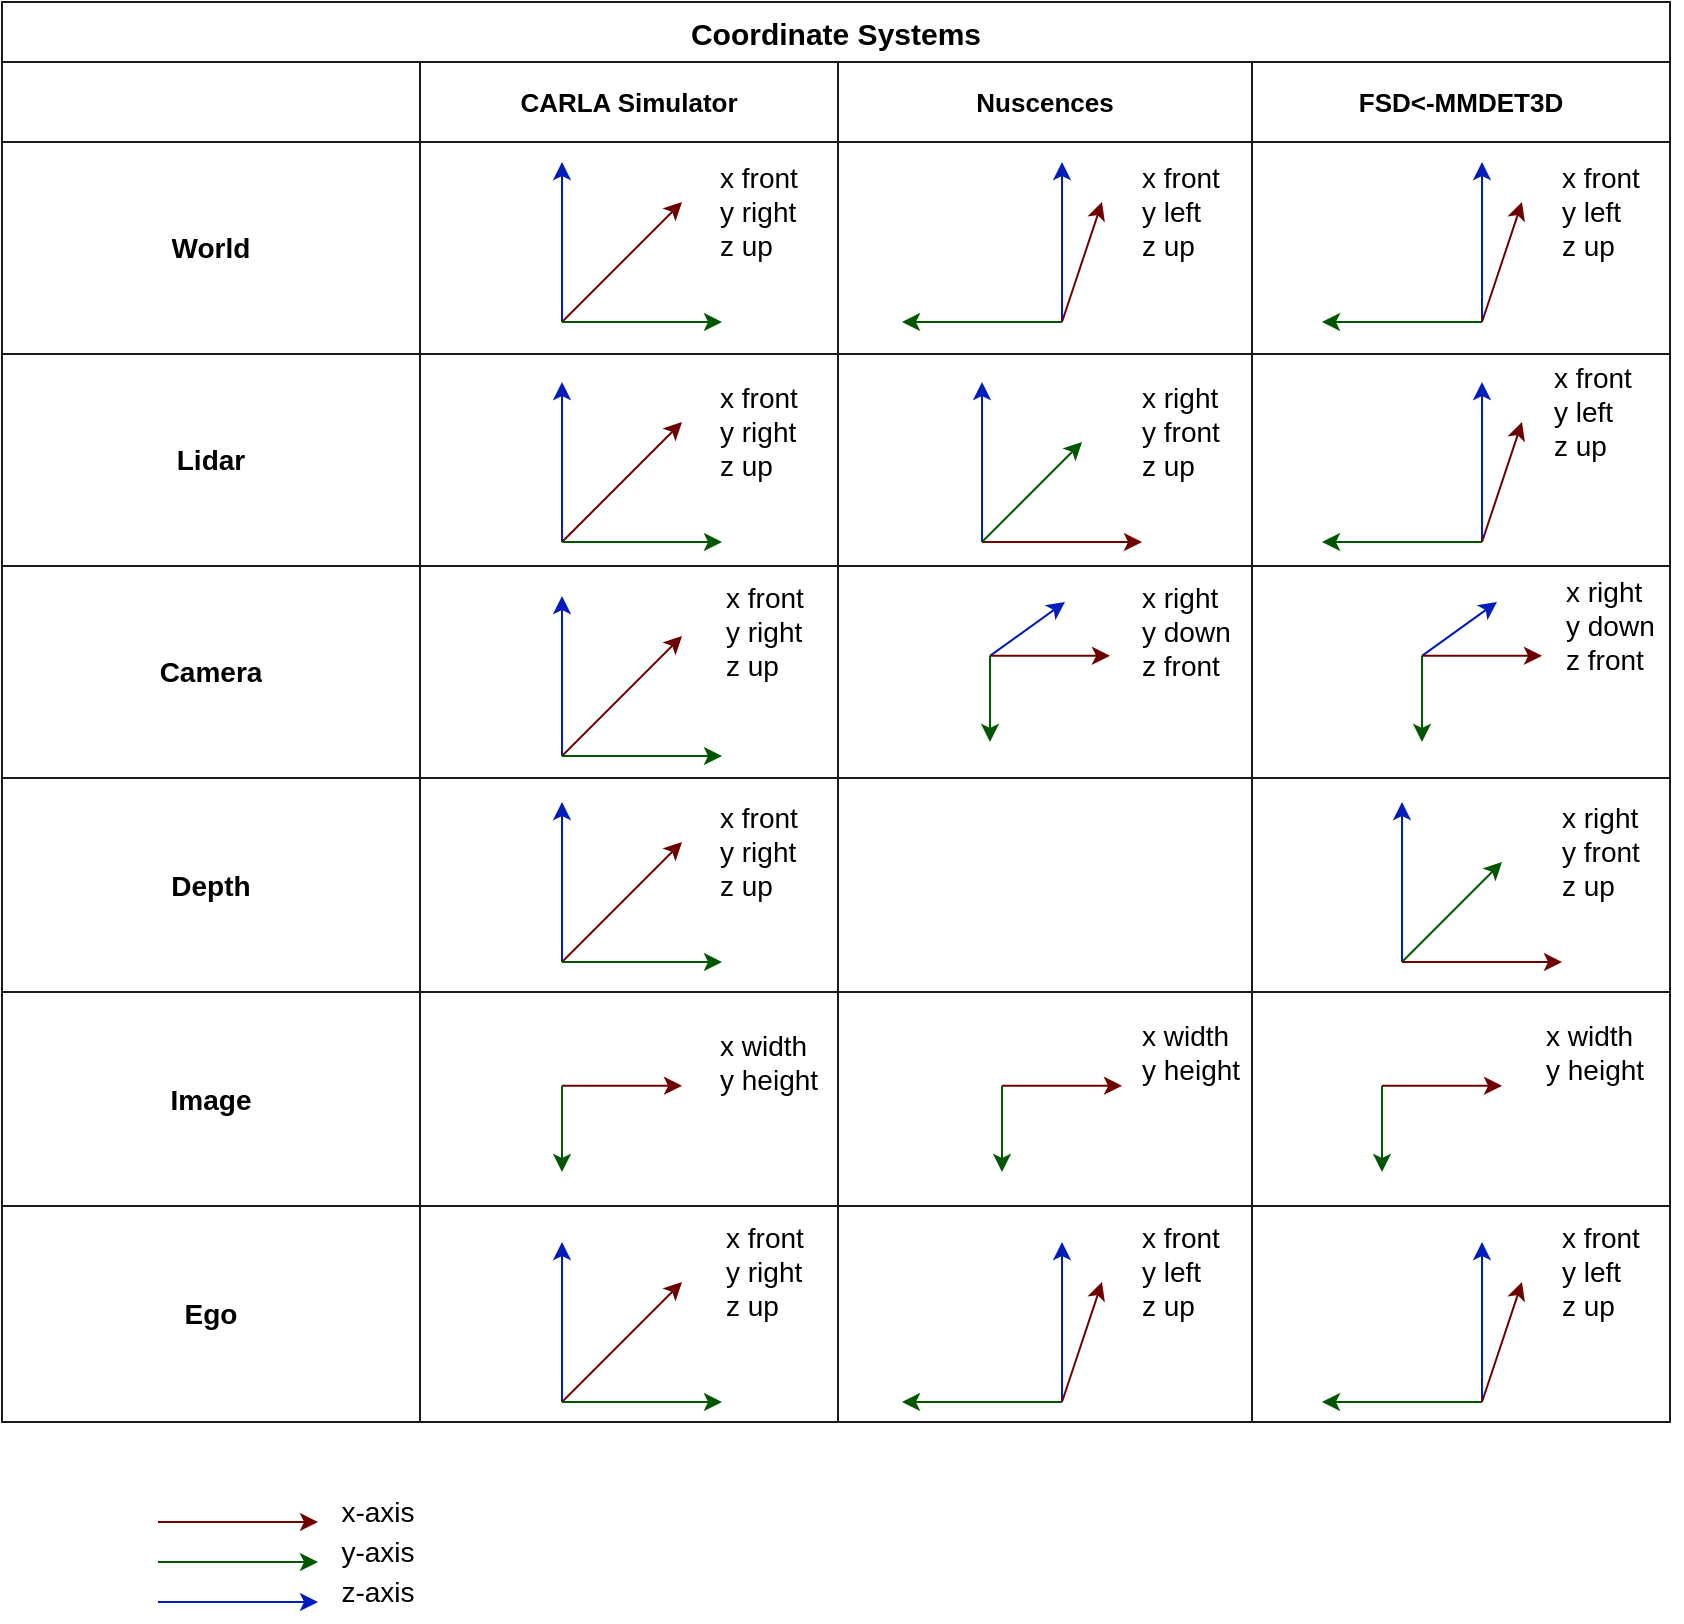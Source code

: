 <mxfile>
    <diagram id="ni6XItrGkDlSoGRJnuiX" name="Page-1">
        <mxGraphModel dx="2549" dy="1807" grid="1" gridSize="10" guides="1" tooltips="1" connect="1" arrows="1" fold="1" page="1" pageScale="1" pageWidth="850" pageHeight="1100" background="#ffffff" math="0" shadow="0">
            <root>
                <mxCell id="0"/>
                <mxCell id="1" parent="0"/>
                <mxCell id="2" value="Coordinate Systems" style="shape=table;startSize=30;container=1;collapsible=0;childLayout=tableLayout;fontStyle=1;align=center;fontSize=15;fontColor=#000000;strokeColor=#1A1A1A;labelBackgroundColor=#FFFFFF;fillColor=#FFFFFF;" vertex="1" parent="1">
                    <mxGeometry x="2" width="834" height="710" as="geometry"/>
                </mxCell>
                <mxCell id="3" value="" style="shape=tableRow;horizontal=0;startSize=0;swimlaneHead=0;swimlaneBody=0;top=0;left=0;bottom=0;right=0;collapsible=0;dropTarget=0;fillColor=none;points=[[0,0.5],[1,0.5]];portConstraint=eastwest;fontColor=#000000;" vertex="1" parent="2">
                    <mxGeometry y="30" width="834" height="40" as="geometry"/>
                </mxCell>
                <mxCell id="23" style="shape=partialRectangle;html=1;whiteSpace=wrap;connectable=0;fillColor=none;top=0;left=0;bottom=0;right=0;overflow=hidden;fontStyle=1;fontSize=13;fontColor=#000000;" vertex="1" parent="3">
                    <mxGeometry width="209" height="40" as="geometry">
                        <mxRectangle width="209" height="40" as="alternateBounds"/>
                    </mxGeometry>
                </mxCell>
                <mxCell id="4" value="CARLA Simulator" style="shape=partialRectangle;html=1;whiteSpace=wrap;connectable=0;fillColor=none;top=0;left=0;bottom=0;right=0;overflow=hidden;fontStyle=1;fontSize=13;fontColor=#000000;" vertex="1" parent="3">
                    <mxGeometry x="209" width="209" height="40" as="geometry">
                        <mxRectangle width="209" height="40" as="alternateBounds"/>
                    </mxGeometry>
                </mxCell>
                <mxCell id="5" value="Nuscences" style="shape=partialRectangle;html=1;whiteSpace=wrap;connectable=0;fillColor=none;top=0;left=0;bottom=0;right=0;overflow=hidden;fontStyle=1;fontSize=13;fontColor=#000000;" vertex="1" parent="3">
                    <mxGeometry x="418" width="207" height="40" as="geometry">
                        <mxRectangle width="207" height="40" as="alternateBounds"/>
                    </mxGeometry>
                </mxCell>
                <mxCell id="6" value="FSD&amp;lt;-MMDET3D" style="shape=partialRectangle;html=1;whiteSpace=wrap;connectable=0;fillColor=none;top=0;left=0;bottom=0;right=0;overflow=hidden;fontStyle=1;fontSize=13;fontColor=#000000;" vertex="1" parent="3">
                    <mxGeometry x="625" width="209" height="40" as="geometry">
                        <mxRectangle width="209" height="40" as="alternateBounds"/>
                    </mxGeometry>
                </mxCell>
                <mxCell id="19" value="" style="shape=tableRow;horizontal=0;startSize=0;swimlaneHead=0;swimlaneBody=0;top=0;left=0;bottom=0;right=0;collapsible=0;dropTarget=0;fillColor=none;points=[[0,0.5],[1,0.5]];portConstraint=eastwest;fontColor=#000000;" vertex="1" parent="2">
                    <mxGeometry y="70" width="834" height="106" as="geometry"/>
                </mxCell>
                <mxCell id="24" value="World" style="shape=partialRectangle;html=1;whiteSpace=wrap;connectable=0;fillColor=none;top=0;left=0;bottom=0;right=0;overflow=hidden;fontStyle=1;fontSize=14;fontColor=#000000;" vertex="1" parent="19">
                    <mxGeometry width="209" height="106" as="geometry">
                        <mxRectangle width="209" height="106" as="alternateBounds"/>
                    </mxGeometry>
                </mxCell>
                <mxCell id="20" value="" style="shape=partialRectangle;html=1;whiteSpace=wrap;connectable=0;fillColor=none;top=0;left=0;bottom=0;right=0;overflow=hidden;fontColor=#000000;" vertex="1" parent="19">
                    <mxGeometry x="209" width="209" height="106" as="geometry">
                        <mxRectangle width="209" height="106" as="alternateBounds"/>
                    </mxGeometry>
                </mxCell>
                <mxCell id="21" value="" style="shape=partialRectangle;html=1;whiteSpace=wrap;connectable=0;fillColor=none;top=0;left=0;bottom=0;right=0;overflow=hidden;fontColor=#000000;" vertex="1" parent="19">
                    <mxGeometry x="418" width="207" height="106" as="geometry">
                        <mxRectangle width="207" height="106" as="alternateBounds"/>
                    </mxGeometry>
                </mxCell>
                <mxCell id="22" value="" style="shape=partialRectangle;html=1;whiteSpace=wrap;connectable=0;fillColor=none;top=0;left=0;bottom=0;right=0;overflow=hidden;fontColor=#000000;" vertex="1" parent="19">
                    <mxGeometry x="625" width="209" height="106" as="geometry">
                        <mxRectangle width="209" height="106" as="alternateBounds"/>
                    </mxGeometry>
                </mxCell>
                <mxCell id="15" value="" style="shape=tableRow;horizontal=0;startSize=0;swimlaneHead=0;swimlaneBody=0;top=0;left=0;bottom=0;right=0;collapsible=0;dropTarget=0;fillColor=none;points=[[0,0.5],[1,0.5]];portConstraint=eastwest;fontColor=#000000;" vertex="1" parent="2">
                    <mxGeometry y="176" width="834" height="106" as="geometry"/>
                </mxCell>
                <mxCell id="25" value="Lidar" style="shape=partialRectangle;html=1;whiteSpace=wrap;connectable=0;fillColor=none;top=0;left=0;bottom=0;right=0;overflow=hidden;fontStyle=1;fontSize=14;fontColor=#000000;" vertex="1" parent="15">
                    <mxGeometry width="209" height="106" as="geometry">
                        <mxRectangle width="209" height="106" as="alternateBounds"/>
                    </mxGeometry>
                </mxCell>
                <mxCell id="16" value="" style="shape=partialRectangle;html=1;whiteSpace=wrap;connectable=0;fillColor=none;top=0;left=0;bottom=0;right=0;overflow=hidden;fontColor=#000000;" vertex="1" parent="15">
                    <mxGeometry x="209" width="209" height="106" as="geometry">
                        <mxRectangle width="209" height="106" as="alternateBounds"/>
                    </mxGeometry>
                </mxCell>
                <mxCell id="17" value="" style="shape=partialRectangle;html=1;whiteSpace=wrap;connectable=0;fillColor=none;top=0;left=0;bottom=0;right=0;overflow=hidden;fontColor=#000000;" vertex="1" parent="15">
                    <mxGeometry x="418" width="207" height="106" as="geometry">
                        <mxRectangle width="207" height="106" as="alternateBounds"/>
                    </mxGeometry>
                </mxCell>
                <mxCell id="18" value="" style="shape=partialRectangle;html=1;whiteSpace=wrap;connectable=0;fillColor=none;top=0;left=0;bottom=0;right=0;overflow=hidden;fontColor=#000000;" vertex="1" parent="15">
                    <mxGeometry x="625" width="209" height="106" as="geometry">
                        <mxRectangle width="209" height="106" as="alternateBounds"/>
                    </mxGeometry>
                </mxCell>
                <mxCell id="7" value="" style="shape=tableRow;horizontal=0;startSize=0;swimlaneHead=0;swimlaneBody=0;top=0;left=0;bottom=0;right=0;collapsible=0;dropTarget=0;fillColor=none;points=[[0,0.5],[1,0.5]];portConstraint=eastwest;fontColor=#000000;" vertex="1" parent="2">
                    <mxGeometry y="282" width="834" height="106" as="geometry"/>
                </mxCell>
                <mxCell id="26" value="Camera" style="shape=partialRectangle;html=1;whiteSpace=wrap;connectable=0;fillColor=none;top=0;left=0;bottom=0;right=0;overflow=hidden;fontStyle=1;fontSize=14;fontColor=#000000;" vertex="1" parent="7">
                    <mxGeometry width="209" height="106" as="geometry">
                        <mxRectangle width="209" height="106" as="alternateBounds"/>
                    </mxGeometry>
                </mxCell>
                <mxCell id="8" value="" style="shape=partialRectangle;html=1;whiteSpace=wrap;connectable=0;fillColor=none;top=0;left=0;bottom=0;right=0;overflow=hidden;fontColor=#000000;" vertex="1" parent="7">
                    <mxGeometry x="209" width="209" height="106" as="geometry">
                        <mxRectangle width="209" height="106" as="alternateBounds"/>
                    </mxGeometry>
                </mxCell>
                <mxCell id="9" value="" style="shape=partialRectangle;html=1;whiteSpace=wrap;connectable=0;fillColor=none;top=0;left=0;bottom=0;right=0;overflow=hidden;fontColor=#000000;" vertex="1" parent="7">
                    <mxGeometry x="418" width="207" height="106" as="geometry">
                        <mxRectangle width="207" height="106" as="alternateBounds"/>
                    </mxGeometry>
                </mxCell>
                <mxCell id="10" value="" style="shape=partialRectangle;html=1;whiteSpace=wrap;connectable=0;fillColor=none;top=0;left=0;bottom=0;right=0;overflow=hidden;fontColor=#000000;" vertex="1" parent="7">
                    <mxGeometry x="625" width="209" height="106" as="geometry">
                        <mxRectangle width="209" height="106" as="alternateBounds"/>
                    </mxGeometry>
                </mxCell>
                <mxCell id="11" value="" style="shape=tableRow;horizontal=0;startSize=0;swimlaneHead=0;swimlaneBody=0;top=0;left=0;bottom=0;right=0;collapsible=0;dropTarget=0;fillColor=none;points=[[0,0.5],[1,0.5]];portConstraint=eastwest;fontColor=#000000;" vertex="1" parent="2">
                    <mxGeometry y="388" width="834" height="107" as="geometry"/>
                </mxCell>
                <mxCell id="27" value="Depth" style="shape=partialRectangle;html=1;whiteSpace=wrap;connectable=0;fillColor=none;top=0;left=0;bottom=0;right=0;overflow=hidden;fontStyle=1;fontSize=14;fontColor=#000000;" vertex="1" parent="11">
                    <mxGeometry width="209" height="107" as="geometry">
                        <mxRectangle width="209" height="107" as="alternateBounds"/>
                    </mxGeometry>
                </mxCell>
                <mxCell id="12" value="" style="shape=partialRectangle;html=1;whiteSpace=wrap;connectable=0;fillColor=none;top=0;left=0;bottom=0;right=0;overflow=hidden;fontColor=#000000;" vertex="1" parent="11">
                    <mxGeometry x="209" width="209" height="107" as="geometry">
                        <mxRectangle width="209" height="107" as="alternateBounds"/>
                    </mxGeometry>
                </mxCell>
                <mxCell id="13" value="" style="shape=partialRectangle;html=1;whiteSpace=wrap;connectable=0;fillColor=none;top=0;left=0;bottom=0;right=0;overflow=hidden;fontColor=#000000;" vertex="1" parent="11">
                    <mxGeometry x="418" width="207" height="107" as="geometry">
                        <mxRectangle width="207" height="107" as="alternateBounds"/>
                    </mxGeometry>
                </mxCell>
                <mxCell id="14" value="" style="shape=partialRectangle;html=1;whiteSpace=wrap;connectable=0;fillColor=none;top=0;left=0;bottom=0;right=0;overflow=hidden;fontColor=#000000;" vertex="1" parent="11">
                    <mxGeometry x="625" width="209" height="107" as="geometry">
                        <mxRectangle width="209" height="107" as="alternateBounds"/>
                    </mxGeometry>
                </mxCell>
                <mxCell id="28" style="shape=tableRow;horizontal=0;startSize=0;swimlaneHead=0;swimlaneBody=0;top=0;left=0;bottom=0;right=0;collapsible=0;dropTarget=0;fillColor=none;points=[[0,0.5],[1,0.5]];portConstraint=eastwest;fontColor=#000000;" vertex="1" parent="2">
                    <mxGeometry y="495" width="834" height="107" as="geometry"/>
                </mxCell>
                <mxCell id="29" value="Image" style="shape=partialRectangle;html=1;whiteSpace=wrap;connectable=0;fillColor=none;top=0;left=0;bottom=0;right=0;overflow=hidden;fontStyle=1;fontSize=14;fontColor=#000000;" vertex="1" parent="28">
                    <mxGeometry width="209" height="107" as="geometry">
                        <mxRectangle width="209" height="107" as="alternateBounds"/>
                    </mxGeometry>
                </mxCell>
                <mxCell id="30" style="shape=partialRectangle;html=1;whiteSpace=wrap;connectable=0;fillColor=none;top=0;left=0;bottom=0;right=0;overflow=hidden;fontColor=#000000;" vertex="1" parent="28">
                    <mxGeometry x="209" width="209" height="107" as="geometry">
                        <mxRectangle width="209" height="107" as="alternateBounds"/>
                    </mxGeometry>
                </mxCell>
                <mxCell id="31" style="shape=partialRectangle;html=1;whiteSpace=wrap;connectable=0;fillColor=none;top=0;left=0;bottom=0;right=0;overflow=hidden;fontColor=#000000;" vertex="1" parent="28">
                    <mxGeometry x="418" width="207" height="107" as="geometry">
                        <mxRectangle width="207" height="107" as="alternateBounds"/>
                    </mxGeometry>
                </mxCell>
                <mxCell id="32" style="shape=partialRectangle;html=1;whiteSpace=wrap;connectable=0;fillColor=none;top=0;left=0;bottom=0;right=0;overflow=hidden;fontColor=#000000;" vertex="1" parent="28">
                    <mxGeometry x="625" width="209" height="107" as="geometry">
                        <mxRectangle width="209" height="107" as="alternateBounds"/>
                    </mxGeometry>
                </mxCell>
                <mxCell id="33" style="shape=tableRow;horizontal=0;startSize=0;swimlaneHead=0;swimlaneBody=0;top=0;left=0;bottom=0;right=0;collapsible=0;dropTarget=0;fillColor=none;points=[[0,0.5],[1,0.5]];portConstraint=eastwest;fontColor=#000000;" vertex="1" parent="2">
                    <mxGeometry y="602" width="834" height="108" as="geometry"/>
                </mxCell>
                <mxCell id="34" value="Ego" style="shape=partialRectangle;html=1;whiteSpace=wrap;connectable=0;fillColor=none;top=0;left=0;bottom=0;right=0;overflow=hidden;fontStyle=1;fontSize=14;fontColor=#000000;" vertex="1" parent="33">
                    <mxGeometry width="209" height="108" as="geometry">
                        <mxRectangle width="209" height="108" as="alternateBounds"/>
                    </mxGeometry>
                </mxCell>
                <mxCell id="35" style="shape=partialRectangle;html=1;whiteSpace=wrap;connectable=0;fillColor=none;top=0;left=0;bottom=0;right=0;overflow=hidden;fontColor=#000000;" vertex="1" parent="33">
                    <mxGeometry x="209" width="209" height="108" as="geometry">
                        <mxRectangle width="209" height="108" as="alternateBounds"/>
                    </mxGeometry>
                </mxCell>
                <mxCell id="36" style="shape=partialRectangle;html=1;whiteSpace=wrap;connectable=0;fillColor=none;top=0;left=0;bottom=0;right=0;overflow=hidden;fontColor=#000000;" vertex="1" parent="33">
                    <mxGeometry x="418" width="207" height="108" as="geometry">
                        <mxRectangle width="207" height="108" as="alternateBounds"/>
                    </mxGeometry>
                </mxCell>
                <mxCell id="37" style="shape=partialRectangle;html=1;whiteSpace=wrap;connectable=0;fillColor=none;top=0;left=0;bottom=0;right=0;overflow=hidden;fontColor=#000000;" vertex="1" parent="33">
                    <mxGeometry x="625" width="209" height="108" as="geometry">
                        <mxRectangle width="209" height="108" as="alternateBounds"/>
                    </mxGeometry>
                </mxCell>
                <mxCell id="44" value="" style="group;fontColor=#000000;" vertex="1" connectable="0" parent="1">
                    <mxGeometry x="282" y="80" width="80" height="80" as="geometry"/>
                </mxCell>
                <mxCell id="39" value="" style="endArrow=classic;html=1;fontSize=15;fillColor=#0050ef;strokeColor=#001DBC;fontColor=#000000;" edge="1" parent="44">
                    <mxGeometry width="50" height="50" relative="1" as="geometry">
                        <mxPoint y="80" as="sourcePoint"/>
                        <mxPoint as="targetPoint"/>
                    </mxGeometry>
                </mxCell>
                <mxCell id="40" value="" style="endArrow=classic;html=1;fontSize=15;fillColor=#a20025;strokeColor=#6F0000;fontColor=#000000;" edge="1" parent="44">
                    <mxGeometry width="50" height="50" relative="1" as="geometry">
                        <mxPoint y="80" as="sourcePoint"/>
                        <mxPoint x="60" y="20" as="targetPoint"/>
                    </mxGeometry>
                </mxCell>
                <mxCell id="41" value="" style="endArrow=classic;html=1;fontSize=15;fillColor=#008a00;strokeColor=#005700;fontColor=#000000;" edge="1" parent="44">
                    <mxGeometry width="50" height="50" relative="1" as="geometry">
                        <mxPoint y="80" as="sourcePoint"/>
                        <mxPoint x="80" y="80" as="targetPoint"/>
                    </mxGeometry>
                </mxCell>
                <mxCell id="45" value="" style="group;fontColor=#000000;" vertex="1" connectable="0" parent="1">
                    <mxGeometry x="282" y="190" width="80" height="80" as="geometry"/>
                </mxCell>
                <mxCell id="46" value="" style="endArrow=classic;html=1;fontSize=15;fillColor=#0050ef;strokeColor=#001DBC;fontColor=#000000;" edge="1" parent="45">
                    <mxGeometry width="50" height="50" relative="1" as="geometry">
                        <mxPoint y="80" as="sourcePoint"/>
                        <mxPoint as="targetPoint"/>
                    </mxGeometry>
                </mxCell>
                <mxCell id="47" value="" style="endArrow=classic;html=1;fontSize=15;fillColor=#a20025;strokeColor=#6F0000;fontColor=#000000;" edge="1" parent="45">
                    <mxGeometry width="50" height="50" relative="1" as="geometry">
                        <mxPoint y="80" as="sourcePoint"/>
                        <mxPoint x="60" y="20" as="targetPoint"/>
                    </mxGeometry>
                </mxCell>
                <mxCell id="48" value="" style="endArrow=classic;html=1;fontSize=15;fillColor=#008a00;strokeColor=#005700;fontColor=#000000;" edge="1" parent="45">
                    <mxGeometry width="50" height="50" relative="1" as="geometry">
                        <mxPoint y="80" as="sourcePoint"/>
                        <mxPoint x="80" y="80" as="targetPoint"/>
                    </mxGeometry>
                </mxCell>
                <mxCell id="49" value="" style="group;fontColor=#000000;" vertex="1" connectable="0" parent="1">
                    <mxGeometry x="282" y="297" width="80" height="80" as="geometry"/>
                </mxCell>
                <mxCell id="50" value="" style="endArrow=classic;html=1;fontSize=15;fillColor=#0050ef;strokeColor=#001DBC;fontColor=#000000;" edge="1" parent="49">
                    <mxGeometry width="50" height="50" relative="1" as="geometry">
                        <mxPoint y="80" as="sourcePoint"/>
                        <mxPoint as="targetPoint"/>
                    </mxGeometry>
                </mxCell>
                <mxCell id="51" value="" style="endArrow=classic;html=1;fontSize=15;fillColor=#a20025;strokeColor=#6F0000;fontColor=#000000;" edge="1" parent="49">
                    <mxGeometry width="50" height="50" relative="1" as="geometry">
                        <mxPoint y="80" as="sourcePoint"/>
                        <mxPoint x="60" y="20" as="targetPoint"/>
                    </mxGeometry>
                </mxCell>
                <mxCell id="52" value="" style="endArrow=classic;html=1;fontSize=15;fillColor=#008a00;strokeColor=#005700;fontColor=#000000;" edge="1" parent="49">
                    <mxGeometry width="50" height="50" relative="1" as="geometry">
                        <mxPoint y="80" as="sourcePoint"/>
                        <mxPoint x="80" y="80" as="targetPoint"/>
                    </mxGeometry>
                </mxCell>
                <mxCell id="53" value="" style="group;fontColor=#000000;" vertex="1" connectable="0" parent="1">
                    <mxGeometry x="282" y="400" width="80" height="80" as="geometry"/>
                </mxCell>
                <mxCell id="54" value="" style="endArrow=classic;html=1;fontSize=15;fillColor=#0050ef;strokeColor=#001DBC;fontColor=#000000;" edge="1" parent="53">
                    <mxGeometry width="50" height="50" relative="1" as="geometry">
                        <mxPoint y="80" as="sourcePoint"/>
                        <mxPoint as="targetPoint"/>
                    </mxGeometry>
                </mxCell>
                <mxCell id="55" value="" style="endArrow=classic;html=1;fontSize=15;fillColor=#a20025;strokeColor=#6F0000;fontColor=#000000;" edge="1" parent="53">
                    <mxGeometry width="50" height="50" relative="1" as="geometry">
                        <mxPoint y="80" as="sourcePoint"/>
                        <mxPoint x="60" y="20" as="targetPoint"/>
                    </mxGeometry>
                </mxCell>
                <mxCell id="56" value="" style="endArrow=classic;html=1;fontSize=15;fillColor=#008a00;strokeColor=#005700;fontColor=#000000;" edge="1" parent="53">
                    <mxGeometry width="50" height="50" relative="1" as="geometry">
                        <mxPoint y="80" as="sourcePoint"/>
                        <mxPoint x="80" y="80" as="targetPoint"/>
                    </mxGeometry>
                </mxCell>
                <mxCell id="61" value="" style="group;fontColor=#000000;" vertex="1" connectable="0" parent="1">
                    <mxGeometry x="282" y="620" width="80" height="80" as="geometry"/>
                </mxCell>
                <mxCell id="62" value="" style="endArrow=classic;html=1;fontSize=15;fillColor=#0050ef;strokeColor=#001DBC;fontColor=#000000;" edge="1" parent="61">
                    <mxGeometry width="50" height="50" relative="1" as="geometry">
                        <mxPoint y="80" as="sourcePoint"/>
                        <mxPoint as="targetPoint"/>
                    </mxGeometry>
                </mxCell>
                <mxCell id="63" value="" style="endArrow=classic;html=1;fontSize=15;fillColor=#a20025;strokeColor=#6F0000;fontColor=#000000;" edge="1" parent="61">
                    <mxGeometry width="50" height="50" relative="1" as="geometry">
                        <mxPoint y="80" as="sourcePoint"/>
                        <mxPoint x="60" y="20" as="targetPoint"/>
                    </mxGeometry>
                </mxCell>
                <mxCell id="64" value="" style="endArrow=classic;html=1;fontSize=15;fillColor=#008a00;strokeColor=#005700;fontColor=#000000;" edge="1" parent="61">
                    <mxGeometry width="50" height="50" relative="1" as="geometry">
                        <mxPoint y="80" as="sourcePoint"/>
                        <mxPoint x="80" y="80" as="targetPoint"/>
                    </mxGeometry>
                </mxCell>
                <mxCell id="70" value="" style="group;fontColor=#000000;" vertex="1" connectable="0" parent="1">
                    <mxGeometry x="452" y="620" width="178" height="80" as="geometry"/>
                </mxCell>
                <mxCell id="71" value="" style="endArrow=classic;html=1;fontSize=15;fillColor=#0050ef;strokeColor=#001DBC;fontColor=#000000;" edge="1" parent="70">
                    <mxGeometry width="50" height="50" relative="1" as="geometry">
                        <mxPoint x="80" y="80" as="sourcePoint"/>
                        <mxPoint x="80" as="targetPoint"/>
                    </mxGeometry>
                </mxCell>
                <mxCell id="72" value="" style="endArrow=classic;html=1;fontSize=15;fillColor=#a20025;strokeColor=#6F0000;fontColor=#000000;" edge="1" parent="70">
                    <mxGeometry width="50" height="50" relative="1" as="geometry">
                        <mxPoint x="80" y="80" as="sourcePoint"/>
                        <mxPoint x="100" y="20" as="targetPoint"/>
                    </mxGeometry>
                </mxCell>
                <mxCell id="73" value="" style="endArrow=classic;html=1;fontSize=15;fillColor=#008a00;strokeColor=#005700;fontColor=#000000;" edge="1" parent="70">
                    <mxGeometry width="50" height="50" relative="1" as="geometry">
                        <mxPoint x="80" y="80" as="sourcePoint"/>
                        <mxPoint y="80" as="targetPoint"/>
                    </mxGeometry>
                </mxCell>
                <mxCell id="152" value="x front&amp;nbsp;&lt;br&gt;y left&lt;br&gt;z up" style="text;html=1;strokeColor=none;fillColor=none;align=left;verticalAlign=middle;whiteSpace=wrap;rounded=0;labelBackgroundColor=#FFFFFF;fontSize=14;fontColor=#000000;" vertex="1" parent="70">
                    <mxGeometry x="118" width="60" height="30" as="geometry"/>
                </mxCell>
                <mxCell id="85" value="" style="group;fontColor=#000000;" vertex="1" connectable="0" parent="1">
                    <mxGeometry x="492" y="190" width="80" height="80" as="geometry"/>
                </mxCell>
                <mxCell id="82" value="" style="endArrow=classic;html=1;fontSize=15;fillColor=#0050ef;strokeColor=#001DBC;fontColor=#000000;" edge="1" parent="85">
                    <mxGeometry width="50" height="50" relative="1" as="geometry">
                        <mxPoint y="80" as="sourcePoint"/>
                        <mxPoint as="targetPoint"/>
                    </mxGeometry>
                </mxCell>
                <mxCell id="83" value="" style="endArrow=classic;html=1;fontSize=15;fillColor=#a20025;strokeColor=#6F0000;fontColor=#000000;" edge="1" parent="85">
                    <mxGeometry width="50" height="50" relative="1" as="geometry">
                        <mxPoint y="80" as="sourcePoint"/>
                        <mxPoint x="80" y="80" as="targetPoint"/>
                    </mxGeometry>
                </mxCell>
                <mxCell id="84" value="" style="endArrow=classic;html=1;fontSize=15;fillColor=#008a00;strokeColor=#005700;fontColor=#000000;" edge="1" parent="85">
                    <mxGeometry width="50" height="50" relative="1" as="geometry">
                        <mxPoint y="80" as="sourcePoint"/>
                        <mxPoint x="50" y="30" as="targetPoint"/>
                    </mxGeometry>
                </mxCell>
                <mxCell id="97" value="" style="group;fontColor=#000000;" vertex="1" connectable="0" parent="1">
                    <mxGeometry x="452" y="80" width="178" height="80" as="geometry"/>
                </mxCell>
                <mxCell id="98" value="" style="endArrow=classic;html=1;fontSize=15;fillColor=#0050ef;strokeColor=#001DBC;fontColor=#000000;" edge="1" parent="97">
                    <mxGeometry width="50" height="50" relative="1" as="geometry">
                        <mxPoint x="80" y="80" as="sourcePoint"/>
                        <mxPoint x="80" as="targetPoint"/>
                    </mxGeometry>
                </mxCell>
                <mxCell id="99" value="" style="endArrow=classic;html=1;fontSize=15;fillColor=#a20025;strokeColor=#6F0000;fontColor=#000000;" edge="1" parent="97">
                    <mxGeometry width="50" height="50" relative="1" as="geometry">
                        <mxPoint x="80" y="80" as="sourcePoint"/>
                        <mxPoint x="100" y="20" as="targetPoint"/>
                    </mxGeometry>
                </mxCell>
                <mxCell id="100" value="" style="endArrow=classic;html=1;fontSize=15;fillColor=#008a00;strokeColor=#005700;fontColor=#000000;" edge="1" parent="97">
                    <mxGeometry width="50" height="50" relative="1" as="geometry">
                        <mxPoint x="80" y="80" as="sourcePoint"/>
                        <mxPoint y="80" as="targetPoint"/>
                    </mxGeometry>
                </mxCell>
                <mxCell id="149" value="x front&amp;nbsp;&lt;br&gt;y left&lt;br&gt;z up" style="text;html=1;strokeColor=none;fillColor=none;align=left;verticalAlign=middle;whiteSpace=wrap;rounded=0;labelBackgroundColor=#FFFFFF;fontSize=14;fontColor=#000000;" vertex="1" parent="97">
                    <mxGeometry x="118" y="10" width="60" height="30" as="geometry"/>
                </mxCell>
                <mxCell id="104" value="" style="group;fontColor=#000000;" vertex="1" connectable="0" parent="1">
                    <mxGeometry x="496" y="300" width="60" height="70" as="geometry"/>
                </mxCell>
                <mxCell id="101" value="" style="endArrow=classic;html=1;fontSize=15;fillColor=#0050ef;strokeColor=#001DBC;fontColor=#000000;" edge="1" parent="104">
                    <mxGeometry width="50" height="50" relative="1" as="geometry">
                        <mxPoint y="26.923" as="sourcePoint"/>
                        <mxPoint x="37.5" as="targetPoint"/>
                    </mxGeometry>
                </mxCell>
                <mxCell id="102" value="" style="endArrow=classic;html=1;fontSize=15;fillColor=#a20025;strokeColor=#6F0000;fontColor=#000000;" edge="1" parent="104">
                    <mxGeometry width="50" height="50" relative="1" as="geometry">
                        <mxPoint y="26.923" as="sourcePoint"/>
                        <mxPoint x="60" y="26.923" as="targetPoint"/>
                    </mxGeometry>
                </mxCell>
                <mxCell id="103" value="" style="endArrow=classic;html=1;fontSize=15;fillColor=#008a00;strokeColor=#005700;fontColor=#000000;" edge="1" parent="104">
                    <mxGeometry width="50" height="50" relative="1" as="geometry">
                        <mxPoint y="26.923" as="sourcePoint"/>
                        <mxPoint y="70" as="targetPoint"/>
                    </mxGeometry>
                </mxCell>
                <mxCell id="106" value="" style="group;fontColor=#000000;" vertex="1" connectable="0" parent="1">
                    <mxGeometry x="502" y="515" width="60" height="70" as="geometry"/>
                </mxCell>
                <mxCell id="108" value="" style="endArrow=classic;html=1;fontSize=15;fillColor=#a20025;strokeColor=#6F0000;fontColor=#000000;" edge="1" parent="106">
                    <mxGeometry width="50" height="50" relative="1" as="geometry">
                        <mxPoint y="26.923" as="sourcePoint"/>
                        <mxPoint x="60" y="26.923" as="targetPoint"/>
                    </mxGeometry>
                </mxCell>
                <mxCell id="109" value="" style="endArrow=classic;html=1;fontSize=15;fillColor=#008a00;strokeColor=#005700;fontColor=#000000;" edge="1" parent="106">
                    <mxGeometry width="50" height="50" relative="1" as="geometry">
                        <mxPoint y="26.923" as="sourcePoint"/>
                        <mxPoint y="70" as="targetPoint"/>
                    </mxGeometry>
                </mxCell>
                <mxCell id="110" value="" style="group;fontColor=#000000;" vertex="1" connectable="0" parent="1">
                    <mxGeometry x="662" y="80" width="178" height="80" as="geometry"/>
                </mxCell>
                <mxCell id="111" value="" style="endArrow=classic;html=1;fontSize=15;fillColor=#0050ef;strokeColor=#001DBC;fontColor=#000000;" edge="1" parent="110">
                    <mxGeometry width="50" height="50" relative="1" as="geometry">
                        <mxPoint x="80" y="80" as="sourcePoint"/>
                        <mxPoint x="80" as="targetPoint"/>
                    </mxGeometry>
                </mxCell>
                <mxCell id="112" value="" style="endArrow=classic;html=1;fontSize=15;fillColor=#a20025;strokeColor=#6F0000;fontColor=#000000;" edge="1" parent="110">
                    <mxGeometry width="50" height="50" relative="1" as="geometry">
                        <mxPoint x="80" y="80" as="sourcePoint"/>
                        <mxPoint x="100" y="20" as="targetPoint"/>
                    </mxGeometry>
                </mxCell>
                <mxCell id="113" value="" style="endArrow=classic;html=1;fontSize=15;fillColor=#008a00;strokeColor=#005700;fontColor=#000000;" edge="1" parent="110">
                    <mxGeometry width="50" height="50" relative="1" as="geometry">
                        <mxPoint x="80" y="80" as="sourcePoint"/>
                        <mxPoint y="80" as="targetPoint"/>
                    </mxGeometry>
                </mxCell>
                <mxCell id="158" value="x front&amp;nbsp;&lt;br&gt;y left&lt;br&gt;z up" style="text;html=1;strokeColor=none;fillColor=none;align=left;verticalAlign=middle;whiteSpace=wrap;rounded=0;labelBackgroundColor=#FFFFFF;fontSize=14;fontColor=#000000;" vertex="1" parent="110">
                    <mxGeometry x="118" y="10" width="60" height="30" as="geometry"/>
                </mxCell>
                <mxCell id="114" value="" style="group;fontColor=#000000;" vertex="1" connectable="0" parent="1">
                    <mxGeometry x="662" y="190" width="140" height="80" as="geometry"/>
                </mxCell>
                <mxCell id="115" value="" style="endArrow=classic;html=1;fontSize=15;fillColor=#0050ef;strokeColor=#001DBC;fontColor=#000000;" edge="1" parent="114">
                    <mxGeometry width="50" height="50" relative="1" as="geometry">
                        <mxPoint x="80" y="80" as="sourcePoint"/>
                        <mxPoint x="80" as="targetPoint"/>
                    </mxGeometry>
                </mxCell>
                <mxCell id="116" value="" style="endArrow=classic;html=1;fontSize=15;fillColor=#a20025;strokeColor=#6F0000;fontColor=#000000;" edge="1" parent="114">
                    <mxGeometry width="50" height="50" relative="1" as="geometry">
                        <mxPoint x="80" y="80" as="sourcePoint"/>
                        <mxPoint x="100" y="20" as="targetPoint"/>
                    </mxGeometry>
                </mxCell>
                <mxCell id="117" value="" style="endArrow=classic;html=1;fontSize=15;fillColor=#008a00;strokeColor=#005700;fontColor=#000000;" edge="1" parent="114">
                    <mxGeometry width="50" height="50" relative="1" as="geometry">
                        <mxPoint x="80" y="80" as="sourcePoint"/>
                        <mxPoint y="80" as="targetPoint"/>
                    </mxGeometry>
                </mxCell>
                <mxCell id="118" value="" style="group;fontColor=#000000;" vertex="1" connectable="0" parent="1">
                    <mxGeometry x="712" y="300" width="60" height="70" as="geometry"/>
                </mxCell>
                <mxCell id="119" value="" style="endArrow=classic;html=1;fontSize=15;fillColor=#0050ef;strokeColor=#001DBC;fontColor=#000000;" edge="1" parent="118">
                    <mxGeometry width="50" height="50" relative="1" as="geometry">
                        <mxPoint y="26.923" as="sourcePoint"/>
                        <mxPoint x="37.5" as="targetPoint"/>
                    </mxGeometry>
                </mxCell>
                <mxCell id="120" value="" style="endArrow=classic;html=1;fontSize=15;fillColor=#a20025;strokeColor=#6F0000;fontColor=#000000;" edge="1" parent="118">
                    <mxGeometry width="50" height="50" relative="1" as="geometry">
                        <mxPoint y="26.923" as="sourcePoint"/>
                        <mxPoint x="60" y="26.923" as="targetPoint"/>
                    </mxGeometry>
                </mxCell>
                <mxCell id="121" value="" style="endArrow=classic;html=1;fontSize=15;fillColor=#008a00;strokeColor=#005700;fontColor=#000000;" edge="1" parent="118">
                    <mxGeometry width="50" height="50" relative="1" as="geometry">
                        <mxPoint y="26.923" as="sourcePoint"/>
                        <mxPoint y="70" as="targetPoint"/>
                    </mxGeometry>
                </mxCell>
                <mxCell id="122" value="" style="group;fontColor=#000000;" vertex="1" connectable="0" parent="1">
                    <mxGeometry x="702" y="400" width="80" height="80" as="geometry"/>
                </mxCell>
                <mxCell id="123" value="" style="endArrow=classic;html=1;fontSize=15;fillColor=#0050ef;strokeColor=#001DBC;fontColor=#000000;" edge="1" parent="122">
                    <mxGeometry width="50" height="50" relative="1" as="geometry">
                        <mxPoint y="80" as="sourcePoint"/>
                        <mxPoint as="targetPoint"/>
                    </mxGeometry>
                </mxCell>
                <mxCell id="124" value="" style="endArrow=classic;html=1;fontSize=15;fillColor=#a20025;strokeColor=#6F0000;fontColor=#000000;" edge="1" parent="122">
                    <mxGeometry width="50" height="50" relative="1" as="geometry">
                        <mxPoint y="80" as="sourcePoint"/>
                        <mxPoint x="80" y="80" as="targetPoint"/>
                    </mxGeometry>
                </mxCell>
                <mxCell id="125" value="" style="endArrow=classic;html=1;fontSize=15;fillColor=#008a00;strokeColor=#005700;fontColor=#000000;" edge="1" parent="122">
                    <mxGeometry width="50" height="50" relative="1" as="geometry">
                        <mxPoint y="80" as="sourcePoint"/>
                        <mxPoint x="50" y="30" as="targetPoint"/>
                    </mxGeometry>
                </mxCell>
                <mxCell id="126" value="" style="group;fontColor=#000000;" vertex="1" connectable="0" parent="1">
                    <mxGeometry x="282" y="515" width="60" height="70" as="geometry"/>
                </mxCell>
                <mxCell id="127" value="" style="endArrow=classic;html=1;fontSize=15;fillColor=#a20025;strokeColor=#6F0000;fontColor=#000000;" edge="1" parent="126">
                    <mxGeometry width="50" height="50" relative="1" as="geometry">
                        <mxPoint y="26.923" as="sourcePoint"/>
                        <mxPoint x="60" y="26.923" as="targetPoint"/>
                    </mxGeometry>
                </mxCell>
                <mxCell id="128" value="" style="endArrow=classic;html=1;fontSize=15;fillColor=#008a00;strokeColor=#005700;fontColor=#000000;" edge="1" parent="126">
                    <mxGeometry width="50" height="50" relative="1" as="geometry">
                        <mxPoint y="26.923" as="sourcePoint"/>
                        <mxPoint y="70" as="targetPoint"/>
                    </mxGeometry>
                </mxCell>
                <mxCell id="129" value="" style="group;fontColor=#000000;" vertex="1" connectable="0" parent="1">
                    <mxGeometry x="692" y="515" width="60" height="70" as="geometry"/>
                </mxCell>
                <mxCell id="130" value="" style="endArrow=classic;html=1;fontSize=15;fillColor=#a20025;strokeColor=#6F0000;fontColor=#000000;" edge="1" parent="129">
                    <mxGeometry width="50" height="50" relative="1" as="geometry">
                        <mxPoint y="26.923" as="sourcePoint"/>
                        <mxPoint x="60" y="26.923" as="targetPoint"/>
                    </mxGeometry>
                </mxCell>
                <mxCell id="131" value="" style="endArrow=classic;html=1;fontSize=15;fillColor=#008a00;strokeColor=#005700;fontColor=#000000;" edge="1" parent="129">
                    <mxGeometry width="50" height="50" relative="1" as="geometry">
                        <mxPoint y="26.923" as="sourcePoint"/>
                        <mxPoint y="70" as="targetPoint"/>
                    </mxGeometry>
                </mxCell>
                <mxCell id="132" value="" style="group;fontColor=#000000;" vertex="1" connectable="0" parent="1">
                    <mxGeometry x="662" y="620" width="178" height="80" as="geometry"/>
                </mxCell>
                <mxCell id="133" value="" style="endArrow=classic;html=1;fontSize=15;fillColor=#0050ef;strokeColor=#001DBC;fontColor=#000000;" edge="1" parent="132">
                    <mxGeometry width="50" height="50" relative="1" as="geometry">
                        <mxPoint x="80" y="80" as="sourcePoint"/>
                        <mxPoint x="80" as="targetPoint"/>
                    </mxGeometry>
                </mxCell>
                <mxCell id="134" value="" style="endArrow=classic;html=1;fontSize=15;fillColor=#a20025;strokeColor=#6F0000;fontColor=#000000;" edge="1" parent="132">
                    <mxGeometry width="50" height="50" relative="1" as="geometry">
                        <mxPoint x="80" y="80" as="sourcePoint"/>
                        <mxPoint x="100" y="20" as="targetPoint"/>
                    </mxGeometry>
                </mxCell>
                <mxCell id="135" value="" style="endArrow=classic;html=1;fontSize=15;fillColor=#008a00;strokeColor=#005700;fontColor=#000000;" edge="1" parent="132">
                    <mxGeometry width="50" height="50" relative="1" as="geometry">
                        <mxPoint x="80" y="80" as="sourcePoint"/>
                        <mxPoint y="80" as="targetPoint"/>
                    </mxGeometry>
                </mxCell>
                <mxCell id="155" value="x front&amp;nbsp;&lt;br&gt;y left&lt;br&gt;z up" style="text;html=1;strokeColor=none;fillColor=none;align=left;verticalAlign=middle;whiteSpace=wrap;rounded=0;labelBackgroundColor=#FFFFFF;fontSize=14;fontColor=#000000;" vertex="1" parent="132">
                    <mxGeometry x="118" width="60" height="30" as="geometry"/>
                </mxCell>
                <mxCell id="137" value="" style="endArrow=classic;html=1;fontSize=15;fillColor=#0050ef;strokeColor=#001DBC;fontColor=#000000;" edge="1" parent="1">
                    <mxGeometry width="50" height="50" relative="1" as="geometry">
                        <mxPoint x="80" y="800" as="sourcePoint"/>
                        <mxPoint x="160" y="800" as="targetPoint"/>
                    </mxGeometry>
                </mxCell>
                <mxCell id="138" value="" style="endArrow=classic;html=1;fontSize=15;fillColor=#a20025;strokeColor=#6F0000;fontColor=#000000;" edge="1" parent="1">
                    <mxGeometry width="50" height="50" relative="1" as="geometry">
                        <mxPoint x="80" y="760" as="sourcePoint"/>
                        <mxPoint x="160" y="760" as="targetPoint"/>
                    </mxGeometry>
                </mxCell>
                <mxCell id="139" value="" style="endArrow=classic;html=1;fontSize=15;fillColor=#008a00;strokeColor=#005700;fontColor=#000000;" edge="1" parent="1">
                    <mxGeometry width="50" height="50" relative="1" as="geometry">
                        <mxPoint x="80" y="780" as="sourcePoint"/>
                        <mxPoint x="160" y="780" as="targetPoint"/>
                    </mxGeometry>
                </mxCell>
                <mxCell id="140" value="x-axis" style="text;html=1;strokeColor=none;fillColor=none;align=center;verticalAlign=middle;whiteSpace=wrap;rounded=0;fontSize=14;fontColor=#000000;" vertex="1" parent="1">
                    <mxGeometry x="160" y="740" width="60" height="30" as="geometry"/>
                </mxCell>
                <mxCell id="141" value="y-axis" style="text;html=1;strokeColor=none;fillColor=none;align=center;verticalAlign=middle;whiteSpace=wrap;rounded=0;fontSize=14;fontColor=#000000;" vertex="1" parent="1">
                    <mxGeometry x="160" y="760" width="60" height="30" as="geometry"/>
                </mxCell>
                <mxCell id="142" value="z-axis" style="text;html=1;strokeColor=none;fillColor=none;align=center;verticalAlign=middle;whiteSpace=wrap;rounded=0;fontSize=14;fontColor=#000000;" vertex="1" parent="1">
                    <mxGeometry x="160" y="780" width="60" height="30" as="geometry"/>
                </mxCell>
                <mxCell id="143" value="x front&amp;nbsp;&lt;br&gt;y right&lt;br&gt;z up" style="text;html=1;strokeColor=none;fillColor=none;align=left;verticalAlign=middle;whiteSpace=wrap;rounded=0;labelBackgroundColor=#FFFFFF;fontSize=14;fontColor=#000000;" vertex="1" parent="1">
                    <mxGeometry x="359" y="90" width="60" height="30" as="geometry"/>
                </mxCell>
                <mxCell id="144" value="x front&amp;nbsp;&lt;br&gt;y right&lt;br&gt;z up" style="text;html=1;strokeColor=none;fillColor=none;align=left;verticalAlign=middle;whiteSpace=wrap;rounded=0;labelBackgroundColor=#FFFFFF;fontSize=14;fontColor=#000000;" vertex="1" parent="1">
                    <mxGeometry x="359" y="200" width="60" height="30" as="geometry"/>
                </mxCell>
                <mxCell id="145" value="x front&amp;nbsp;&lt;br&gt;y right&lt;br&gt;z up" style="text;html=1;strokeColor=none;fillColor=none;align=left;verticalAlign=middle;whiteSpace=wrap;rounded=0;labelBackgroundColor=#FFFFFF;fontSize=14;fontColor=#000000;" vertex="1" parent="1">
                    <mxGeometry x="362" y="300" width="60" height="30" as="geometry"/>
                </mxCell>
                <mxCell id="146" value="x front&amp;nbsp;&lt;br&gt;y right&lt;br&gt;z up" style="text;html=1;strokeColor=none;fillColor=none;align=left;verticalAlign=middle;whiteSpace=wrap;rounded=0;labelBackgroundColor=#FFFFFF;fontSize=14;fontColor=#000000;" vertex="1" parent="1">
                    <mxGeometry x="359" y="410" width="60" height="30" as="geometry"/>
                </mxCell>
                <mxCell id="147" value="x width&amp;nbsp;&lt;br&gt;y height" style="text;html=1;strokeColor=none;fillColor=none;align=left;verticalAlign=middle;whiteSpace=wrap;rounded=0;labelBackgroundColor=#FFFFFF;fontSize=14;fontColor=#000000;" vertex="1" parent="1">
                    <mxGeometry x="359" y="515" width="60" height="30" as="geometry"/>
                </mxCell>
                <mxCell id="148" value="x front&amp;nbsp;&lt;br&gt;y right&lt;br&gt;z up" style="text;html=1;strokeColor=none;fillColor=none;align=left;verticalAlign=middle;whiteSpace=wrap;rounded=0;labelBackgroundColor=#FFFFFF;fontSize=14;fontColor=#000000;" vertex="1" parent="1">
                    <mxGeometry x="362" y="620" width="60" height="30" as="geometry"/>
                </mxCell>
                <mxCell id="150" value="x right&amp;nbsp;&lt;br&gt;y front&lt;br&gt;z up" style="text;html=1;strokeColor=none;fillColor=none;align=left;verticalAlign=middle;whiteSpace=wrap;rounded=0;labelBackgroundColor=#FFFFFF;fontSize=14;fontColor=#000000;" vertex="1" parent="1">
                    <mxGeometry x="570" y="200" width="60" height="30" as="geometry"/>
                </mxCell>
                <mxCell id="151" value="x right&amp;nbsp;&lt;br&gt;y down&lt;br&gt;z front" style="text;html=1;strokeColor=none;fillColor=none;align=left;verticalAlign=middle;whiteSpace=wrap;rounded=0;labelBackgroundColor=#FFFFFF;fontSize=14;fontColor=#000000;" vertex="1" parent="1">
                    <mxGeometry x="570" y="300" width="60" height="30" as="geometry"/>
                </mxCell>
                <mxCell id="153" value="x width&amp;nbsp;&lt;br&gt;y height" style="text;html=1;strokeColor=none;fillColor=none;align=left;verticalAlign=middle;whiteSpace=wrap;rounded=0;labelBackgroundColor=#FFFFFF;fontSize=14;fontColor=#000000;" vertex="1" parent="1">
                    <mxGeometry x="570" y="510" width="60" height="30" as="geometry"/>
                </mxCell>
                <mxCell id="154" value="x width&amp;nbsp;&lt;br&gt;y height" style="text;html=1;strokeColor=none;fillColor=none;align=left;verticalAlign=middle;whiteSpace=wrap;rounded=0;labelBackgroundColor=#FFFFFF;fontSize=14;fontColor=#000000;" vertex="1" parent="1">
                    <mxGeometry x="772" y="510" width="60" height="30" as="geometry"/>
                </mxCell>
                <mxCell id="156" value="x right &lt;br&gt;y front&lt;br&gt;z up" style="text;html=1;strokeColor=none;fillColor=none;align=left;verticalAlign=middle;whiteSpace=wrap;rounded=0;labelBackgroundColor=#FFFFFF;fontSize=14;fontColor=#000000;" vertex="1" parent="1">
                    <mxGeometry x="780" y="410" width="60" height="30" as="geometry"/>
                </mxCell>
                <mxCell id="157" value="x right&amp;nbsp;&lt;br&gt;y down&lt;br&gt;z front" style="text;html=1;strokeColor=none;fillColor=none;align=left;verticalAlign=middle;whiteSpace=wrap;rounded=0;labelBackgroundColor=#FFFFFF;fontSize=14;fontColor=#000000;" vertex="1" parent="1">
                    <mxGeometry x="782" y="297" width="60" height="30" as="geometry"/>
                </mxCell>
                <mxCell id="159" value="x front&amp;nbsp;&lt;br&gt;y left&lt;br&gt;z up" style="text;html=1;strokeColor=none;fillColor=none;align=left;verticalAlign=middle;whiteSpace=wrap;rounded=0;labelBackgroundColor=#FFFFFF;fontSize=14;fontColor=#000000;" vertex="1" parent="1">
                    <mxGeometry x="776" y="190" width="60" height="30" as="geometry"/>
                </mxCell>
            </root>
        </mxGraphModel>
    </diagram>
</mxfile>